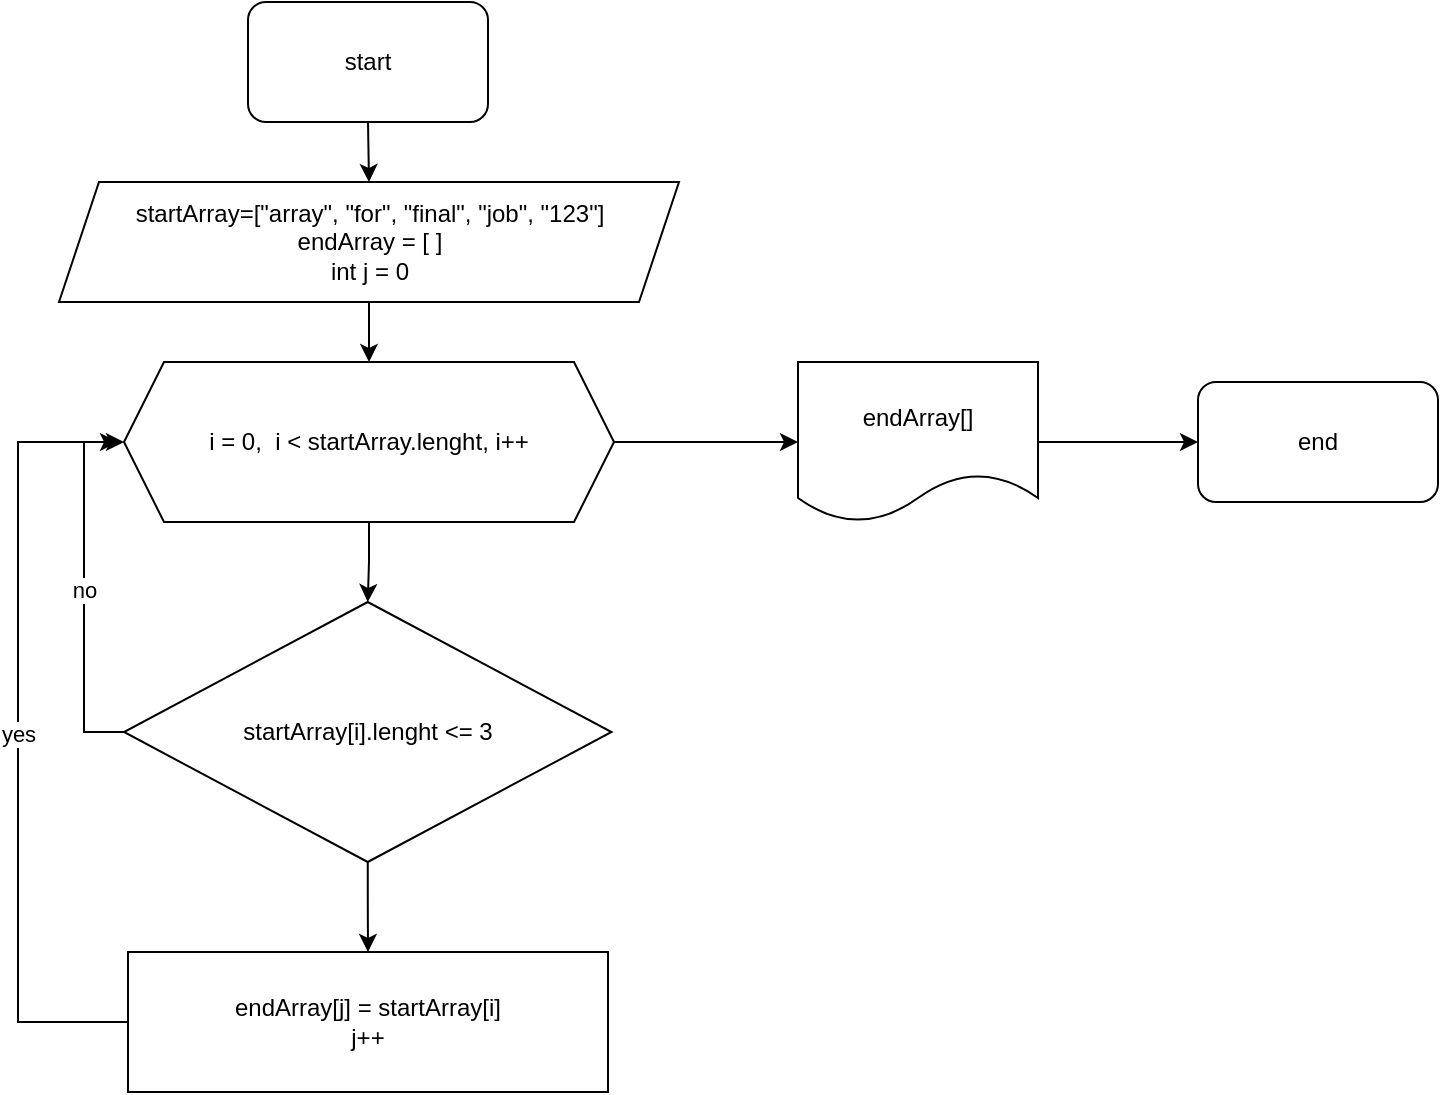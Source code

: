 <mxfile version="22.1.2" type="device">
  <diagram name="Page-1" id="9ZauZu9WlneV_K0MqxlC">
    <mxGraphModel dx="1434" dy="838" grid="1" gridSize="10" guides="1" tooltips="1" connect="1" arrows="1" fold="1" page="1" pageScale="1" pageWidth="850" pageHeight="1100" math="0" shadow="0">
      <root>
        <mxCell id="0" />
        <mxCell id="1" parent="0" />
        <mxCell id="rTOsEVx22nEdnwDDdv1w-3" style="edgeStyle=orthogonalEdgeStyle;rounded=0;orthogonalLoop=1;jettySize=auto;html=1;exitX=0.5;exitY=1;exitDx=0;exitDy=0;entryX=0.5;entryY=0;entryDx=0;entryDy=0;" edge="1" parent="1" source="rTOsEVx22nEdnwDDdv1w-1">
          <mxGeometry relative="1" as="geometry">
            <mxPoint x="265.5" y="180" as="targetPoint" />
          </mxGeometry>
        </mxCell>
        <mxCell id="rTOsEVx22nEdnwDDdv1w-1" value="start" style="rounded=1;whiteSpace=wrap;html=1;" vertex="1" parent="1">
          <mxGeometry x="205" y="90" width="120" height="60" as="geometry" />
        </mxCell>
        <mxCell id="rTOsEVx22nEdnwDDdv1w-5" style="edgeStyle=orthogonalEdgeStyle;rounded=0;orthogonalLoop=1;jettySize=auto;html=1;exitX=0.5;exitY=1;exitDx=0;exitDy=0;entryX=0.5;entryY=0;entryDx=0;entryDy=0;" edge="1" parent="1" target="rTOsEVx22nEdnwDDdv1w-4">
          <mxGeometry relative="1" as="geometry">
            <mxPoint x="265.5" y="240" as="sourcePoint" />
          </mxGeometry>
        </mxCell>
        <mxCell id="rTOsEVx22nEdnwDDdv1w-8" style="edgeStyle=orthogonalEdgeStyle;rounded=0;orthogonalLoop=1;jettySize=auto;html=1;exitX=0.5;exitY=1;exitDx=0;exitDy=0;entryX=0.5;entryY=0;entryDx=0;entryDy=0;" edge="1" parent="1" source="rTOsEVx22nEdnwDDdv1w-4" target="rTOsEVx22nEdnwDDdv1w-6">
          <mxGeometry relative="1" as="geometry" />
        </mxCell>
        <mxCell id="rTOsEVx22nEdnwDDdv1w-19" style="edgeStyle=orthogonalEdgeStyle;rounded=0;orthogonalLoop=1;jettySize=auto;html=1;exitX=1;exitY=0.5;exitDx=0;exitDy=0;entryX=0;entryY=0.5;entryDx=0;entryDy=0;" edge="1" parent="1" source="rTOsEVx22nEdnwDDdv1w-4" target="rTOsEVx22nEdnwDDdv1w-17">
          <mxGeometry relative="1" as="geometry" />
        </mxCell>
        <mxCell id="rTOsEVx22nEdnwDDdv1w-4" value="i = 0,&amp;nbsp; i &amp;lt; startArray.lenght, i++" style="shape=hexagon;perimeter=hexagonPerimeter2;whiteSpace=wrap;html=1;fixedSize=1;" vertex="1" parent="1">
          <mxGeometry x="143" y="270" width="245" height="80" as="geometry" />
        </mxCell>
        <mxCell id="rTOsEVx22nEdnwDDdv1w-12" style="edgeStyle=orthogonalEdgeStyle;rounded=0;orthogonalLoop=1;jettySize=auto;html=1;exitX=0.5;exitY=1;exitDx=0;exitDy=0;entryX=0.5;entryY=0;entryDx=0;entryDy=0;" edge="1" parent="1" source="rTOsEVx22nEdnwDDdv1w-6" target="rTOsEVx22nEdnwDDdv1w-10">
          <mxGeometry relative="1" as="geometry" />
        </mxCell>
        <mxCell id="rTOsEVx22nEdnwDDdv1w-18" value="no" style="edgeStyle=orthogonalEdgeStyle;rounded=0;orthogonalLoop=1;jettySize=auto;html=1;exitX=0;exitY=0.5;exitDx=0;exitDy=0;" edge="1" parent="1" source="rTOsEVx22nEdnwDDdv1w-6">
          <mxGeometry relative="1" as="geometry">
            <mxPoint x="140" y="310" as="targetPoint" />
            <Array as="points">
              <mxPoint x="123" y="455" />
              <mxPoint x="123" y="310" />
            </Array>
          </mxGeometry>
        </mxCell>
        <mxCell id="rTOsEVx22nEdnwDDdv1w-6" value="startArray[i].lenght &amp;lt;= 3" style="rhombus;whiteSpace=wrap;html=1;" vertex="1" parent="1">
          <mxGeometry x="143" y="390" width="243.75" height="130" as="geometry" />
        </mxCell>
        <mxCell id="rTOsEVx22nEdnwDDdv1w-9" value="startArray=[&quot;array&quot;, &quot;for&quot;, &quot;final&quot;, &quot;job&quot;, &quot;123&quot;]&lt;br&gt;endArray = [ ]&lt;br&gt;int j = 0" style="shape=parallelogram;perimeter=parallelogramPerimeter;whiteSpace=wrap;html=1;fixedSize=1;" vertex="1" parent="1">
          <mxGeometry x="110.5" y="180" width="310" height="60" as="geometry" />
        </mxCell>
        <mxCell id="rTOsEVx22nEdnwDDdv1w-16" value="yes" style="edgeStyle=orthogonalEdgeStyle;rounded=0;orthogonalLoop=1;jettySize=auto;html=1;exitX=0;exitY=0.5;exitDx=0;exitDy=0;entryX=0;entryY=0.5;entryDx=0;entryDy=0;" edge="1" parent="1" source="rTOsEVx22nEdnwDDdv1w-10" target="rTOsEVx22nEdnwDDdv1w-4">
          <mxGeometry relative="1" as="geometry">
            <Array as="points">
              <mxPoint x="90" y="600" />
              <mxPoint x="90" y="310" />
            </Array>
          </mxGeometry>
        </mxCell>
        <mxCell id="rTOsEVx22nEdnwDDdv1w-10" value="endArray[j] = startArray[i]&lt;br&gt;j++" style="rounded=0;whiteSpace=wrap;html=1;" vertex="1" parent="1">
          <mxGeometry x="145" y="565" width="240" height="70" as="geometry" />
        </mxCell>
        <mxCell id="rTOsEVx22nEdnwDDdv1w-22" style="edgeStyle=orthogonalEdgeStyle;rounded=0;orthogonalLoop=1;jettySize=auto;html=1;exitX=1;exitY=0.5;exitDx=0;exitDy=0;entryX=0;entryY=0.5;entryDx=0;entryDy=0;" edge="1" parent="1" source="rTOsEVx22nEdnwDDdv1w-17" target="rTOsEVx22nEdnwDDdv1w-21">
          <mxGeometry relative="1" as="geometry" />
        </mxCell>
        <mxCell id="rTOsEVx22nEdnwDDdv1w-17" value="endArray[]" style="shape=document;whiteSpace=wrap;html=1;boundedLbl=1;" vertex="1" parent="1">
          <mxGeometry x="480" y="270" width="120" height="80" as="geometry" />
        </mxCell>
        <mxCell id="rTOsEVx22nEdnwDDdv1w-21" value="end" style="rounded=1;whiteSpace=wrap;html=1;" vertex="1" parent="1">
          <mxGeometry x="680" y="280" width="120" height="60" as="geometry" />
        </mxCell>
      </root>
    </mxGraphModel>
  </diagram>
</mxfile>
